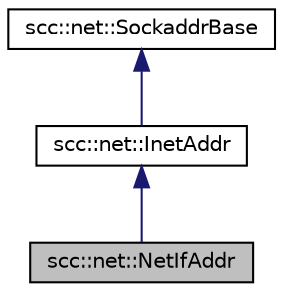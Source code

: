 digraph "scc::net::NetIfAddr"
{
 // LATEX_PDF_SIZE
  edge [fontname="Helvetica",fontsize="10",labelfontname="Helvetica",labelfontsize="10"];
  node [fontname="Helvetica",fontsize="10",shape=record];
  Node1 [label="scc::net::NetIfAddr",height=0.2,width=0.4,color="black", fillcolor="grey75", style="filled", fontcolor="black",tooltip="Named address within an interface."];
  Node2 -> Node1 [dir="back",color="midnightblue",fontsize="10",style="solid",fontname="Helvetica"];
  Node2 [label="scc::net::InetAddr",height=0.2,width=0.4,color="black", fillcolor="white", style="filled",URL="$da/d56/classscc_1_1net_1_1InetAddr.html",tooltip="Ipv6 internet address."];
  Node3 -> Node2 [dir="back",color="midnightblue",fontsize="10",style="solid",fontname="Helvetica"];
  Node3 [label="scc::net::SockaddrBase",height=0.2,width=0.4,color="black", fillcolor="white", style="filled",URL="$d5/d33/classscc_1_1net_1_1SockaddrBase.html",tooltip="Socket address base class."];
}
